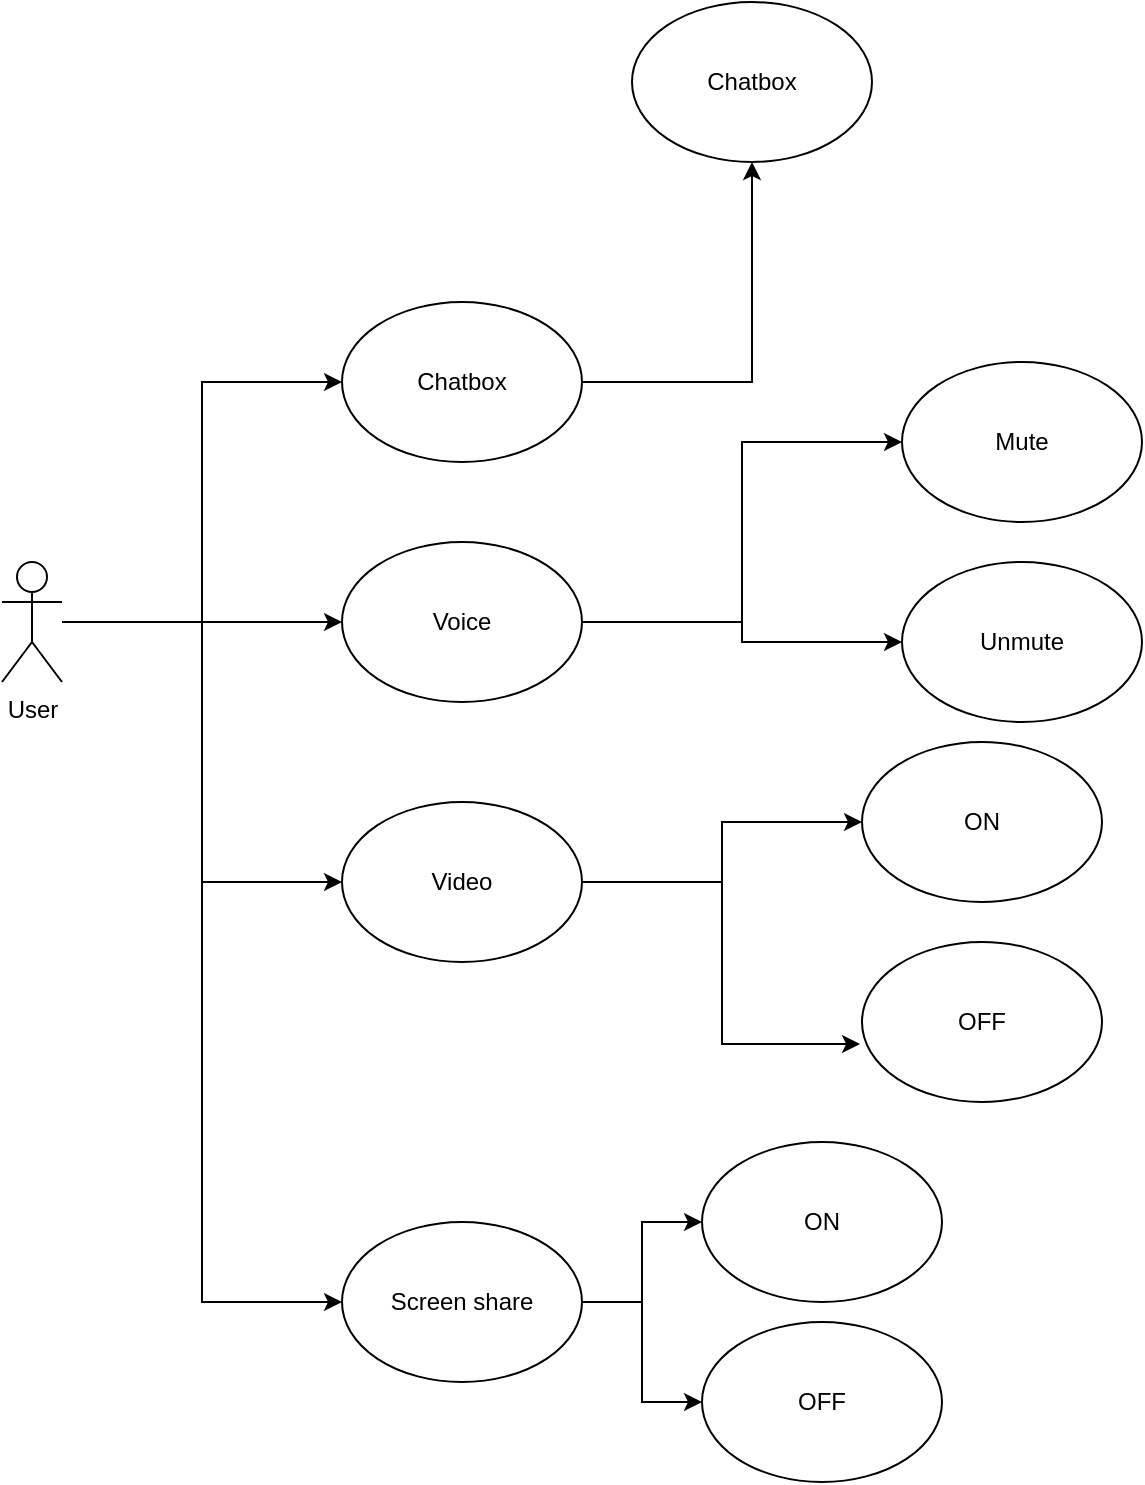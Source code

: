 <mxfile version="13.7.5" type="github">
  <diagram id="aIvqDd1XLVdaYzIEuun5" name="Page-1">
    <mxGraphModel dx="1422" dy="794" grid="1" gridSize="10" guides="1" tooltips="1" connect="1" arrows="1" fold="1" page="1" pageScale="1" pageWidth="850" pageHeight="1100" math="0" shadow="0">
      <root>
        <mxCell id="0" />
        <mxCell id="1" parent="0" />
        <mxCell id="cPNrgrhCCT7sH9mjSgvV-10" style="edgeStyle=orthogonalEdgeStyle;rounded=0;orthogonalLoop=1;jettySize=auto;html=1;entryX=0;entryY=0.5;entryDx=0;entryDy=0;" edge="1" parent="1" source="cPNrgrhCCT7sH9mjSgvV-1" target="cPNrgrhCCT7sH9mjSgvV-2">
          <mxGeometry relative="1" as="geometry" />
        </mxCell>
        <mxCell id="cPNrgrhCCT7sH9mjSgvV-11" style="edgeStyle=orthogonalEdgeStyle;rounded=0;orthogonalLoop=1;jettySize=auto;html=1;" edge="1" parent="1" source="cPNrgrhCCT7sH9mjSgvV-1" target="cPNrgrhCCT7sH9mjSgvV-3">
          <mxGeometry relative="1" as="geometry" />
        </mxCell>
        <mxCell id="cPNrgrhCCT7sH9mjSgvV-13" style="edgeStyle=orthogonalEdgeStyle;rounded=0;orthogonalLoop=1;jettySize=auto;html=1;entryX=0;entryY=0.5;entryDx=0;entryDy=0;" edge="1" parent="1" source="cPNrgrhCCT7sH9mjSgvV-1" target="cPNrgrhCCT7sH9mjSgvV-4">
          <mxGeometry relative="1" as="geometry">
            <mxPoint x="520" y="520" as="targetPoint" />
          </mxGeometry>
        </mxCell>
        <mxCell id="cPNrgrhCCT7sH9mjSgvV-24" style="edgeStyle=orthogonalEdgeStyle;rounded=0;orthogonalLoop=1;jettySize=auto;html=1;entryX=0;entryY=0.5;entryDx=0;entryDy=0;" edge="1" parent="1" source="cPNrgrhCCT7sH9mjSgvV-1" target="cPNrgrhCCT7sH9mjSgvV-23">
          <mxGeometry relative="1" as="geometry" />
        </mxCell>
        <mxCell id="cPNrgrhCCT7sH9mjSgvV-1" value="User" style="shape=umlActor;verticalLabelPosition=bottom;verticalAlign=top;html=1;outlineConnect=0;" vertex="1" parent="1">
          <mxGeometry x="50" y="290" width="30" height="60" as="geometry" />
        </mxCell>
        <mxCell id="cPNrgrhCCT7sH9mjSgvV-6" value="" style="edgeStyle=orthogonalEdgeStyle;rounded=0;orthogonalLoop=1;jettySize=auto;html=1;" edge="1" parent="1" source="cPNrgrhCCT7sH9mjSgvV-2" target="cPNrgrhCCT7sH9mjSgvV-5">
          <mxGeometry relative="1" as="geometry" />
        </mxCell>
        <mxCell id="cPNrgrhCCT7sH9mjSgvV-2" value="Chatbox" style="ellipse;whiteSpace=wrap;html=1;" vertex="1" parent="1">
          <mxGeometry x="220" y="160" width="120" height="80" as="geometry" />
        </mxCell>
        <mxCell id="cPNrgrhCCT7sH9mjSgvV-19" style="edgeStyle=orthogonalEdgeStyle;rounded=0;orthogonalLoop=1;jettySize=auto;html=1;entryX=0;entryY=0.5;entryDx=0;entryDy=0;" edge="1" parent="1" source="cPNrgrhCCT7sH9mjSgvV-3" target="cPNrgrhCCT7sH9mjSgvV-14">
          <mxGeometry relative="1" as="geometry" />
        </mxCell>
        <mxCell id="cPNrgrhCCT7sH9mjSgvV-20" style="edgeStyle=orthogonalEdgeStyle;rounded=0;orthogonalLoop=1;jettySize=auto;html=1;" edge="1" parent="1" source="cPNrgrhCCT7sH9mjSgvV-3" target="cPNrgrhCCT7sH9mjSgvV-15">
          <mxGeometry relative="1" as="geometry" />
        </mxCell>
        <mxCell id="cPNrgrhCCT7sH9mjSgvV-3" value="Voice" style="ellipse;whiteSpace=wrap;html=1;" vertex="1" parent="1">
          <mxGeometry x="220" y="280" width="120" height="80" as="geometry" />
        </mxCell>
        <mxCell id="cPNrgrhCCT7sH9mjSgvV-21" style="edgeStyle=orthogonalEdgeStyle;rounded=0;orthogonalLoop=1;jettySize=auto;html=1;entryX=-0.008;entryY=0.638;entryDx=0;entryDy=0;entryPerimeter=0;" edge="1" parent="1" source="cPNrgrhCCT7sH9mjSgvV-4" target="cPNrgrhCCT7sH9mjSgvV-17">
          <mxGeometry relative="1" as="geometry" />
        </mxCell>
        <mxCell id="cPNrgrhCCT7sH9mjSgvV-22" style="edgeStyle=orthogonalEdgeStyle;rounded=0;orthogonalLoop=1;jettySize=auto;html=1;entryX=0;entryY=0.5;entryDx=0;entryDy=0;" edge="1" parent="1" source="cPNrgrhCCT7sH9mjSgvV-4" target="cPNrgrhCCT7sH9mjSgvV-16">
          <mxGeometry relative="1" as="geometry" />
        </mxCell>
        <mxCell id="cPNrgrhCCT7sH9mjSgvV-4" value="Video" style="ellipse;whiteSpace=wrap;html=1;" vertex="1" parent="1">
          <mxGeometry x="220" y="410" width="120" height="80" as="geometry" />
        </mxCell>
        <mxCell id="cPNrgrhCCT7sH9mjSgvV-5" value="Chatbox" style="ellipse;whiteSpace=wrap;html=1;" vertex="1" parent="1">
          <mxGeometry x="365" y="10" width="120" height="80" as="geometry" />
        </mxCell>
        <mxCell id="cPNrgrhCCT7sH9mjSgvV-14" value="Mute" style="ellipse;whiteSpace=wrap;html=1;" vertex="1" parent="1">
          <mxGeometry x="500" y="190" width="120" height="80" as="geometry" />
        </mxCell>
        <mxCell id="cPNrgrhCCT7sH9mjSgvV-15" value="Unmute" style="ellipse;whiteSpace=wrap;html=1;" vertex="1" parent="1">
          <mxGeometry x="500" y="290" width="120" height="80" as="geometry" />
        </mxCell>
        <mxCell id="cPNrgrhCCT7sH9mjSgvV-16" value="ON" style="ellipse;whiteSpace=wrap;html=1;" vertex="1" parent="1">
          <mxGeometry x="480" y="380" width="120" height="80" as="geometry" />
        </mxCell>
        <mxCell id="cPNrgrhCCT7sH9mjSgvV-17" value="OFF" style="ellipse;whiteSpace=wrap;html=1;" vertex="1" parent="1">
          <mxGeometry x="480" y="480" width="120" height="80" as="geometry" />
        </mxCell>
        <mxCell id="cPNrgrhCCT7sH9mjSgvV-28" style="edgeStyle=orthogonalEdgeStyle;rounded=0;orthogonalLoop=1;jettySize=auto;html=1;entryX=0;entryY=0.5;entryDx=0;entryDy=0;" edge="1" parent="1" source="cPNrgrhCCT7sH9mjSgvV-23" target="cPNrgrhCCT7sH9mjSgvV-25">
          <mxGeometry relative="1" as="geometry" />
        </mxCell>
        <mxCell id="cPNrgrhCCT7sH9mjSgvV-29" style="edgeStyle=orthogonalEdgeStyle;rounded=0;orthogonalLoop=1;jettySize=auto;html=1;entryX=0;entryY=0.5;entryDx=0;entryDy=0;" edge="1" parent="1" source="cPNrgrhCCT7sH9mjSgvV-23" target="cPNrgrhCCT7sH9mjSgvV-26">
          <mxGeometry relative="1" as="geometry" />
        </mxCell>
        <mxCell id="cPNrgrhCCT7sH9mjSgvV-23" value="Screen share" style="ellipse;whiteSpace=wrap;html=1;" vertex="1" parent="1">
          <mxGeometry x="220" y="620" width="120" height="80" as="geometry" />
        </mxCell>
        <mxCell id="cPNrgrhCCT7sH9mjSgvV-25" value="ON" style="ellipse;whiteSpace=wrap;html=1;" vertex="1" parent="1">
          <mxGeometry x="400" y="580" width="120" height="80" as="geometry" />
        </mxCell>
        <mxCell id="cPNrgrhCCT7sH9mjSgvV-26" value="OFF" style="ellipse;whiteSpace=wrap;html=1;" vertex="1" parent="1">
          <mxGeometry x="400" y="670" width="120" height="80" as="geometry" />
        </mxCell>
      </root>
    </mxGraphModel>
  </diagram>
</mxfile>
